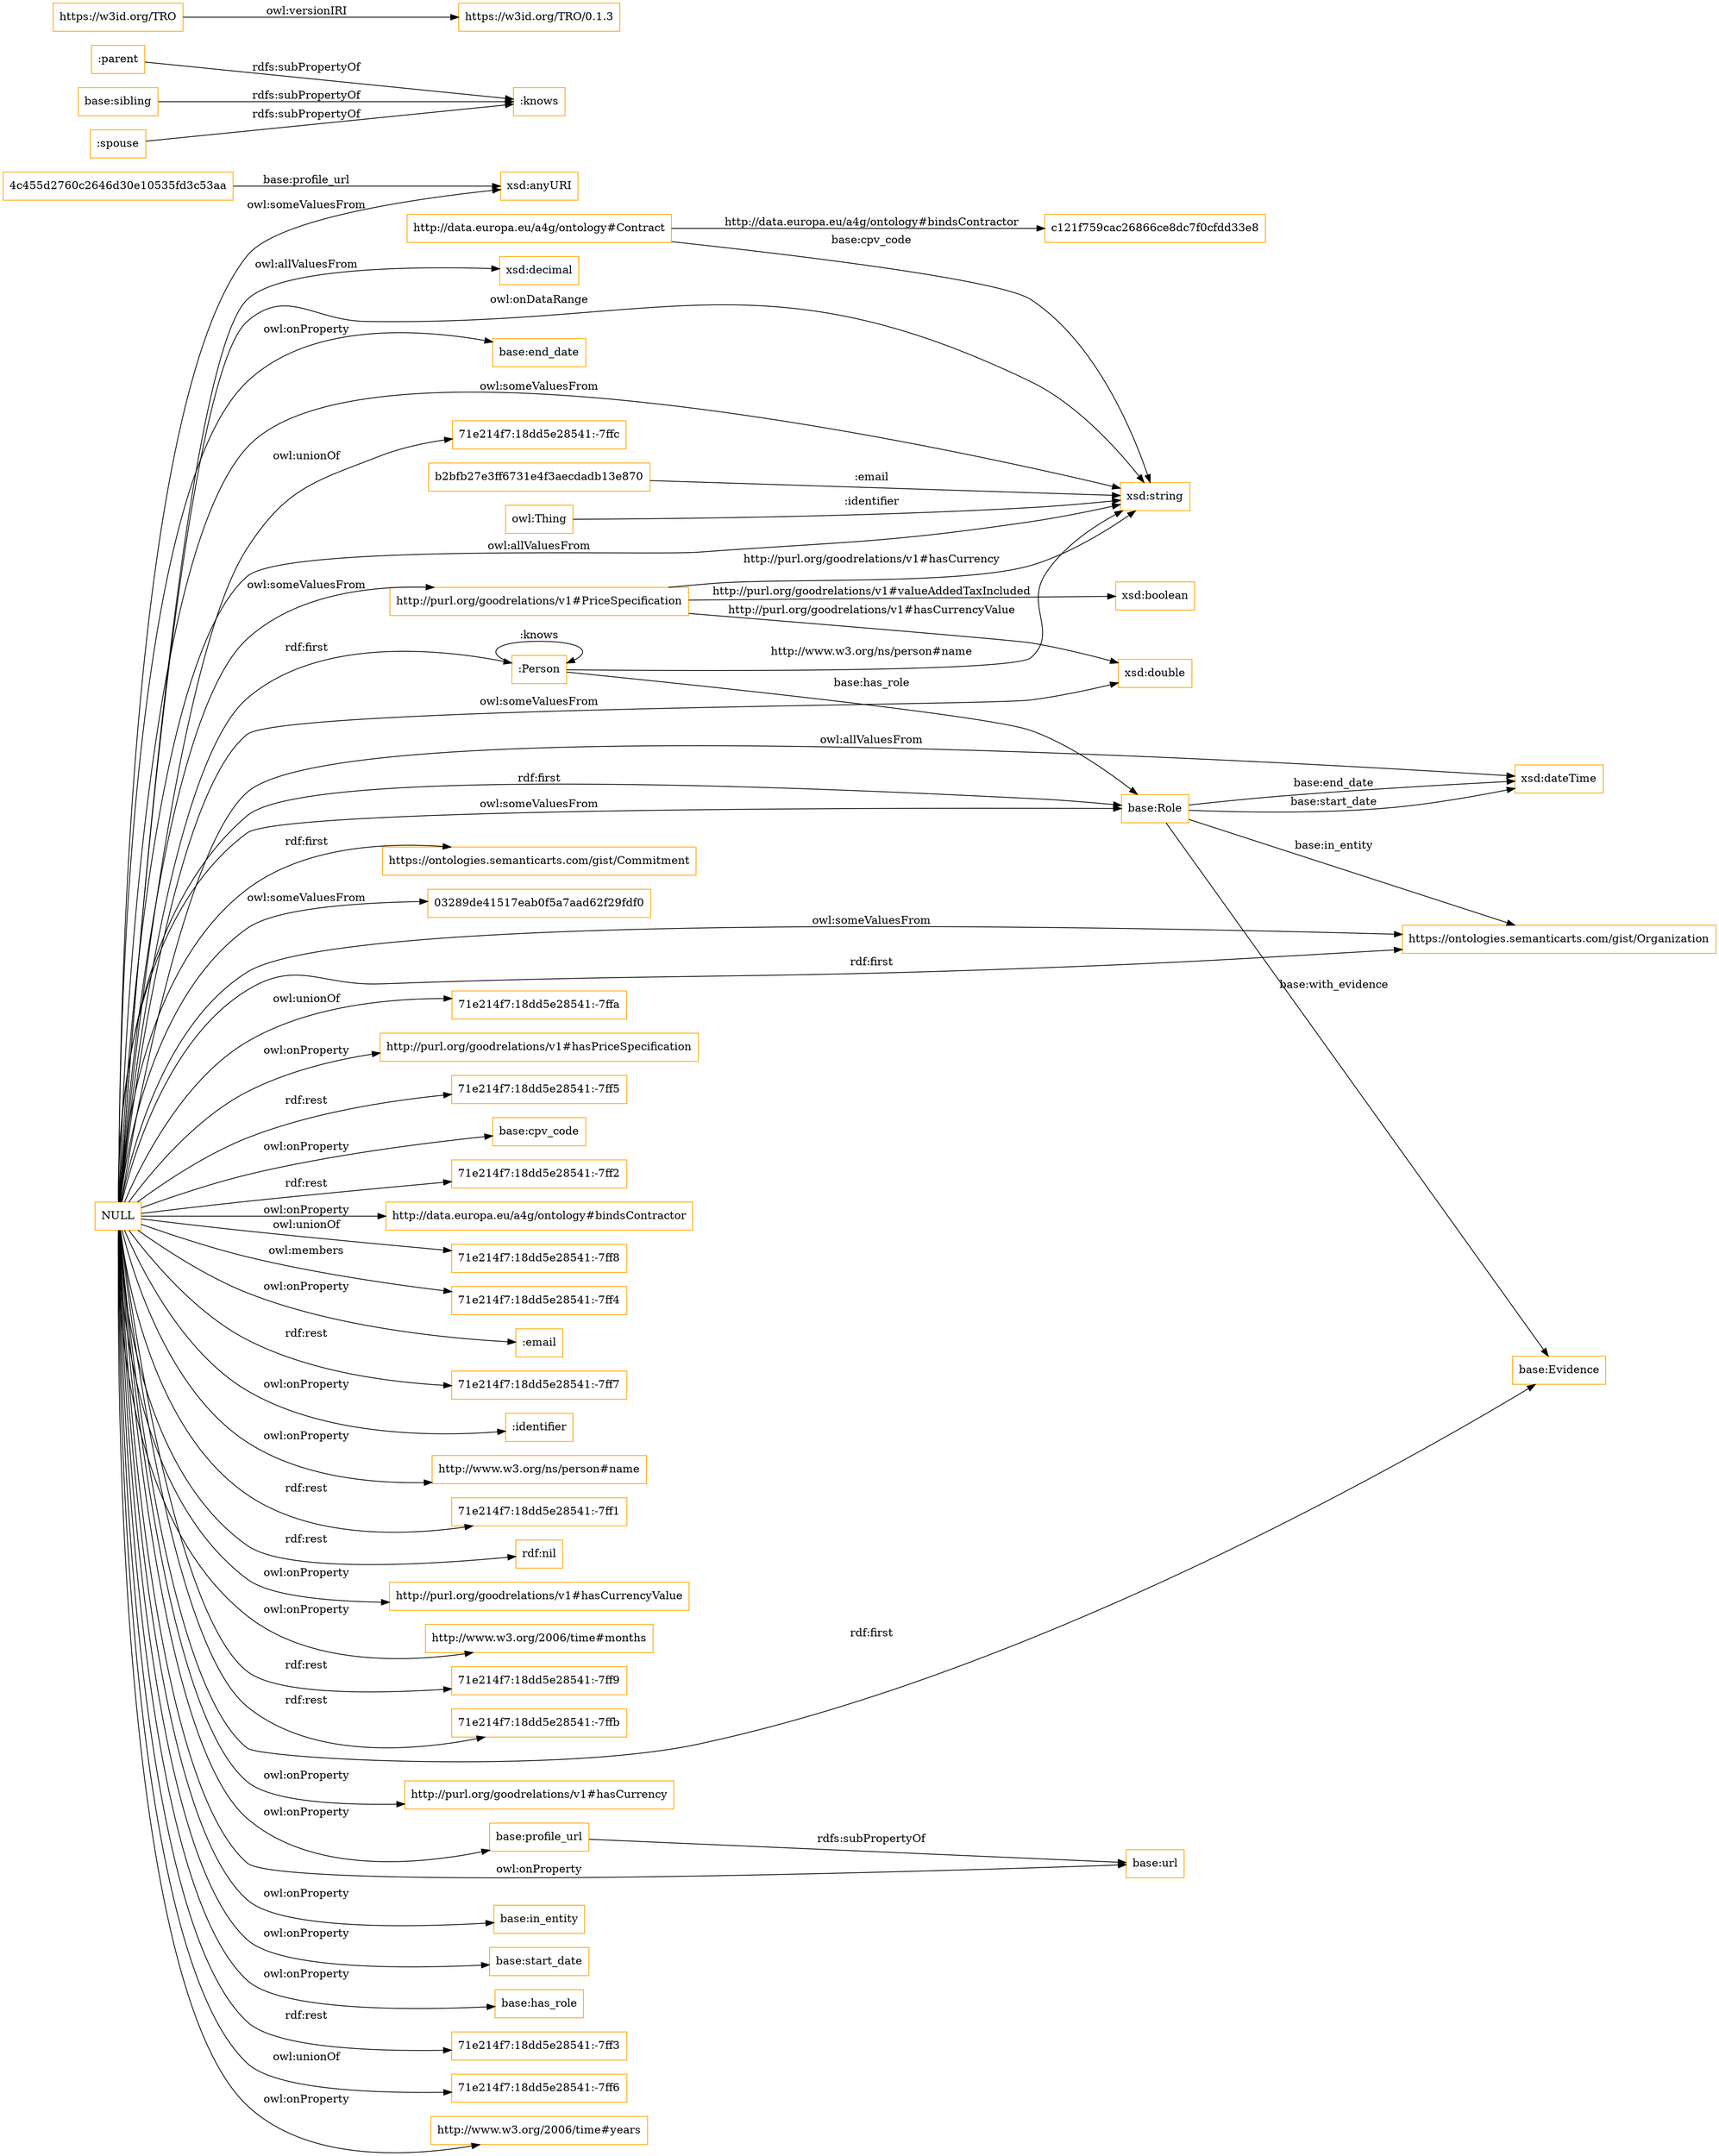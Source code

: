 digraph ar2dtool_diagram { 
rankdir=LR;
size="1501"
node [shape = rectangle, color="orange"]; "c121f759cac26866ce8dc7f0cfdd33e8" "https://ontologies.semanticarts.com/gist/Commitment" "b2bfb27e3ff6731e4f3aecdadb13e870" "03289de41517eab0f5a7aad62f29fdf0" ":Person" "base:Role" "http://data.europa.eu/a4g/ontology#Contract" "http://purl.org/goodrelations/v1#PriceSpecification" "https://ontologies.semanticarts.com/gist/Organization" "4c455d2760c2646d30e10535fd3c53aa" "base:Evidence" ; /*classes style*/
	"NULL" -> "71e214f7:18dd5e28541:-7ffa" [ label = "owl:unionOf" ];
	"NULL" -> "xsd:anyURI" [ label = "owl:someValuesFrom" ];
	"NULL" -> "71e214f7:18dd5e28541:-7ff5" [ label = "rdf:rest" ];
	"NULL" -> "base:cpv_code" [ label = "owl:onProperty" ];
	"NULL" -> "03289de41517eab0f5a7aad62f29fdf0" [ label = "owl:someValuesFrom" ];
	"NULL" -> "71e214f7:18dd5e28541:-7ff2" [ label = "rdf:rest" ];
	"NULL" -> "http://data.europa.eu/a4g/ontology#bindsContractor" [ label = "owl:onProperty" ];
	"NULL" -> "base:Evidence" [ label = "rdf:first" ];
	"NULL" -> "xsd:string" [ label = "owl:allValuesFrom" ];
	"NULL" -> "71e214f7:18dd5e28541:-7ff8" [ label = "owl:unionOf" ];
	"NULL" -> "71e214f7:18dd5e28541:-7ff4" [ label = "owl:members" ];
	"NULL" -> ":email" [ label = "owl:onProperty" ];
	"NULL" -> "71e214f7:18dd5e28541:-7ff7" [ label = "rdf:rest" ];
	"NULL" -> ":identifier" [ label = "owl:onProperty" ];
	"NULL" -> "http://www.w3.org/ns/person#name" [ label = "owl:onProperty" ];
	"NULL" -> "https://ontologies.semanticarts.com/gist/Commitment" [ label = "rdf:first" ];
	"NULL" -> ":Person" [ label = "rdf:first" ];
	"NULL" -> "71e214f7:18dd5e28541:-7ff1" [ label = "rdf:rest" ];
	"NULL" -> "rdf:nil" [ label = "rdf:rest" ];
	"NULL" -> "http://purl.org/goodrelations/v1#hasCurrencyValue" [ label = "owl:onProperty" ];
	"NULL" -> "base:Role" [ label = "owl:someValuesFrom" ];
	"NULL" -> "http://www.w3.org/2006/time#months" [ label = "owl:onProperty" ];
	"NULL" -> "71e214f7:18dd5e28541:-7ff9" [ label = "rdf:rest" ];
	"NULL" -> "xsd:double" [ label = "owl:someValuesFrom" ];
	"NULL" -> "https://ontologies.semanticarts.com/gist/Organization" [ label = "rdf:first" ];
	"NULL" -> "71e214f7:18dd5e28541:-7ffb" [ label = "rdf:rest" ];
	"NULL" -> "xsd:dateTime" [ label = "owl:allValuesFrom" ];
	"NULL" -> "http://purl.org/goodrelations/v1#hasCurrency" [ label = "owl:onProperty" ];
	"NULL" -> "base:url" [ label = "owl:onProperty" ];
	"NULL" -> "base:in_entity" [ label = "owl:onProperty" ];
	"NULL" -> "base:start_date" [ label = "owl:onProperty" ];
	"NULL" -> "base:has_role" [ label = "owl:onProperty" ];
	"NULL" -> "xsd:string" [ label = "owl:onDataRange" ];
	"NULL" -> "71e214f7:18dd5e28541:-7ff3" [ label = "rdf:rest" ];
	"NULL" -> "71e214f7:18dd5e28541:-7ff6" [ label = "owl:unionOf" ];
	"NULL" -> "base:Role" [ label = "rdf:first" ];
	"NULL" -> "http://purl.org/goodrelations/v1#PriceSpecification" [ label = "owl:someValuesFrom" ];
	"NULL" -> "http://www.w3.org/2006/time#years" [ label = "owl:onProperty" ];
	"NULL" -> "base:profile_url" [ label = "owl:onProperty" ];
	"NULL" -> "https://ontologies.semanticarts.com/gist/Organization" [ label = "owl:someValuesFrom" ];
	"NULL" -> "xsd:decimal" [ label = "owl:allValuesFrom" ];
	"NULL" -> "base:end_date" [ label = "owl:onProperty" ];
	"NULL" -> "71e214f7:18dd5e28541:-7ffc" [ label = "owl:unionOf" ];
	"NULL" -> "http://purl.org/goodrelations/v1#hasPriceSpecification" [ label = "owl:onProperty" ];
	"NULL" -> "xsd:string" [ label = "owl:someValuesFrom" ];
	":parent" -> ":knows" [ label = "rdfs:subPropertyOf" ];
	"https://w3id.org/TRO" -> "https://w3id.org/TRO/0.1.3" [ label = "owl:versionIRI" ];
	"base:sibling" -> ":knows" [ label = "rdfs:subPropertyOf" ];
	"base:profile_url" -> "base:url" [ label = "rdfs:subPropertyOf" ];
	":spouse" -> ":knows" [ label = "rdfs:subPropertyOf" ];
	"http://data.europa.eu/a4g/ontology#Contract" -> "c121f759cac26866ce8dc7f0cfdd33e8" [ label = "http://data.europa.eu/a4g/ontology#bindsContractor" ];
	"base:Role" -> "xsd:dateTime" [ label = "base:start_date" ];
	":Person" -> "base:Role" [ label = "base:has_role" ];
	"http://purl.org/goodrelations/v1#PriceSpecification" -> "xsd:boolean" [ label = "http://purl.org/goodrelations/v1#valueAddedTaxIncluded" ];
	"b2bfb27e3ff6731e4f3aecdadb13e870" -> "xsd:string" [ label = ":email" ];
	"base:Role" -> "base:Evidence" [ label = "base:with_evidence" ];
	":Person" -> ":Person" [ label = ":knows" ];
	"http://purl.org/goodrelations/v1#PriceSpecification" -> "xsd:double" [ label = "http://purl.org/goodrelations/v1#hasCurrencyValue" ];
	"http://purl.org/goodrelations/v1#PriceSpecification" -> "xsd:string" [ label = "http://purl.org/goodrelations/v1#hasCurrency" ];
	"base:Role" -> "xsd:dateTime" [ label = "base:end_date" ];
	"http://data.europa.eu/a4g/ontology#Contract" -> "xsd:string" [ label = "base:cpv_code" ];
	"owl:Thing" -> "xsd:string" [ label = ":identifier" ];
	"4c455d2760c2646d30e10535fd3c53aa" -> "xsd:anyURI" [ label = "base:profile_url" ];
	":Person" -> "xsd:string" [ label = "http://www.w3.org/ns/person#name" ];
	"base:Role" -> "https://ontologies.semanticarts.com/gist/Organization" [ label = "base:in_entity" ];

}
